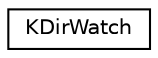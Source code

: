 digraph "Graphical Class Hierarchy"
{
  edge [fontname="Helvetica",fontsize="10",labelfontname="Helvetica",labelfontsize="10"];
  node [fontname="Helvetica",fontsize="10",shape=record];
  rankdir="LR";
  Node0 [label="KDirWatch",height=0.2,width=0.4,color="black", fillcolor="white", style="filled",URL="$classKDirWatch.html",tooltip="Class for watching directory and file changes. "];
}
